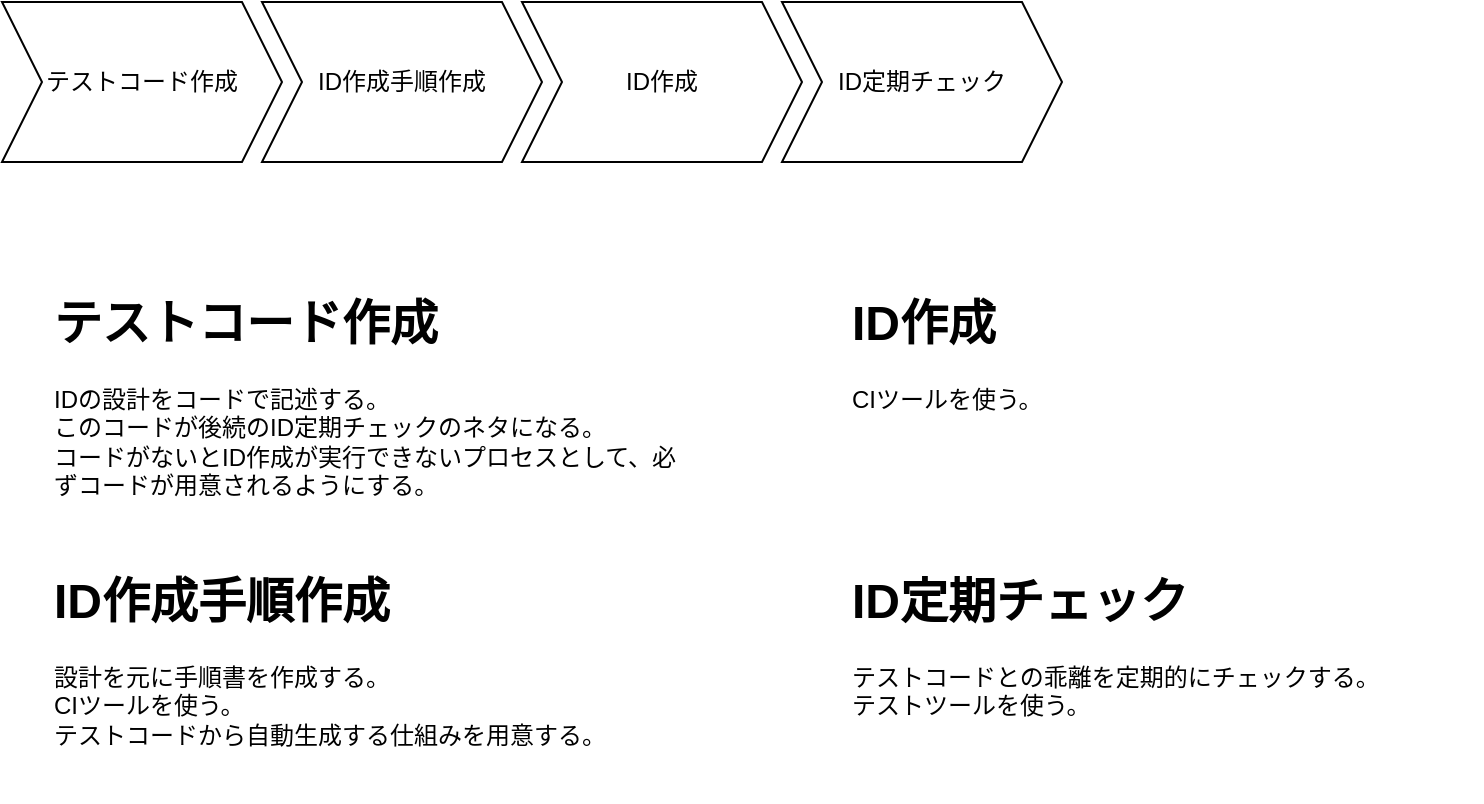 <mxfile>
    <diagram id="byUKr9BjSWcApCmpbpIT" name="ページ1">
        <mxGraphModel dx="1002" dy="563" grid="1" gridSize="10" guides="1" tooltips="1" connect="1" arrows="1" fold="1" page="1" pageScale="1" pageWidth="827" pageHeight="1169" math="0" shadow="0">
            <root>
                <mxCell id="0"/>
                <mxCell id="1" parent="0"/>
                <mxCell id="2" value="テストコード作成" style="shape=step;perimeter=stepPerimeter;whiteSpace=wrap;html=1;fixedSize=1;" vertex="1" parent="1">
                    <mxGeometry x="20" y="40" width="140" height="80" as="geometry"/>
                </mxCell>
                <mxCell id="3" value="ID作成手順作成" style="shape=step;perimeter=stepPerimeter;whiteSpace=wrap;html=1;fixedSize=1;" vertex="1" parent="1">
                    <mxGeometry x="150" y="40" width="140" height="80" as="geometry"/>
                </mxCell>
                <mxCell id="4" value="ID作成" style="shape=step;perimeter=stepPerimeter;whiteSpace=wrap;html=1;fixedSize=1;" vertex="1" parent="1">
                    <mxGeometry x="280" y="40" width="140" height="80" as="geometry"/>
                </mxCell>
                <mxCell id="5" value="ID定期チェック" style="shape=step;perimeter=stepPerimeter;whiteSpace=wrap;html=1;fixedSize=1;" vertex="1" parent="1">
                    <mxGeometry x="410" y="40" width="140" height="80" as="geometry"/>
                </mxCell>
                <mxCell id="6" value="&lt;h1&gt;テストコード作成&lt;/h1&gt;&lt;div&gt;IDの設計をコードで記述する。&lt;/div&gt;&lt;div&gt;このコードが後続のID定期チェックのネタになる。&lt;/div&gt;&lt;div&gt;コードがないとID作成が実行できないプロセスとして、必ずコードが用意されるようにする。&lt;/div&gt;" style="text;html=1;strokeColor=none;fillColor=none;spacing=5;spacingTop=-20;whiteSpace=wrap;overflow=hidden;rounded=0;" vertex="1" parent="1">
                    <mxGeometry x="41" y="181" width="320" height="120" as="geometry"/>
                </mxCell>
                <mxCell id="7" value="&lt;h1&gt;ID作成手順作成&lt;/h1&gt;&lt;div&gt;設計を元に手順書を作成する。&lt;/div&gt;&lt;div&gt;CIツールを使う。&lt;/div&gt;&lt;div&gt;テストコードから自動生成する仕組みを用意する。&lt;/div&gt;" style="text;html=1;strokeColor=none;fillColor=none;spacing=5;spacingTop=-20;whiteSpace=wrap;overflow=hidden;rounded=0;" vertex="1" parent="1">
                    <mxGeometry x="41" y="320" width="320" height="120" as="geometry"/>
                </mxCell>
                <mxCell id="8" value="&lt;h1&gt;ID作成&lt;/h1&gt;&lt;div&gt;CIツールを使う。&lt;/div&gt;" style="text;html=1;strokeColor=none;fillColor=none;spacing=5;spacingTop=-20;whiteSpace=wrap;overflow=hidden;rounded=0;" vertex="1" parent="1">
                    <mxGeometry x="440" y="181" width="320" height="120" as="geometry"/>
                </mxCell>
                <mxCell id="9" value="&lt;h1&gt;ID定期チェック&lt;/h1&gt;&lt;div&gt;テストコードとの乖離を定期的にチェックする。&lt;/div&gt;&lt;div&gt;テストツールを使う。&lt;/div&gt;" style="text;html=1;strokeColor=none;fillColor=none;spacing=5;spacingTop=-20;whiteSpace=wrap;overflow=hidden;rounded=0;" vertex="1" parent="1">
                    <mxGeometry x="440" y="320" width="320" height="120" as="geometry"/>
                </mxCell>
            </root>
        </mxGraphModel>
    </diagram>
</mxfile>